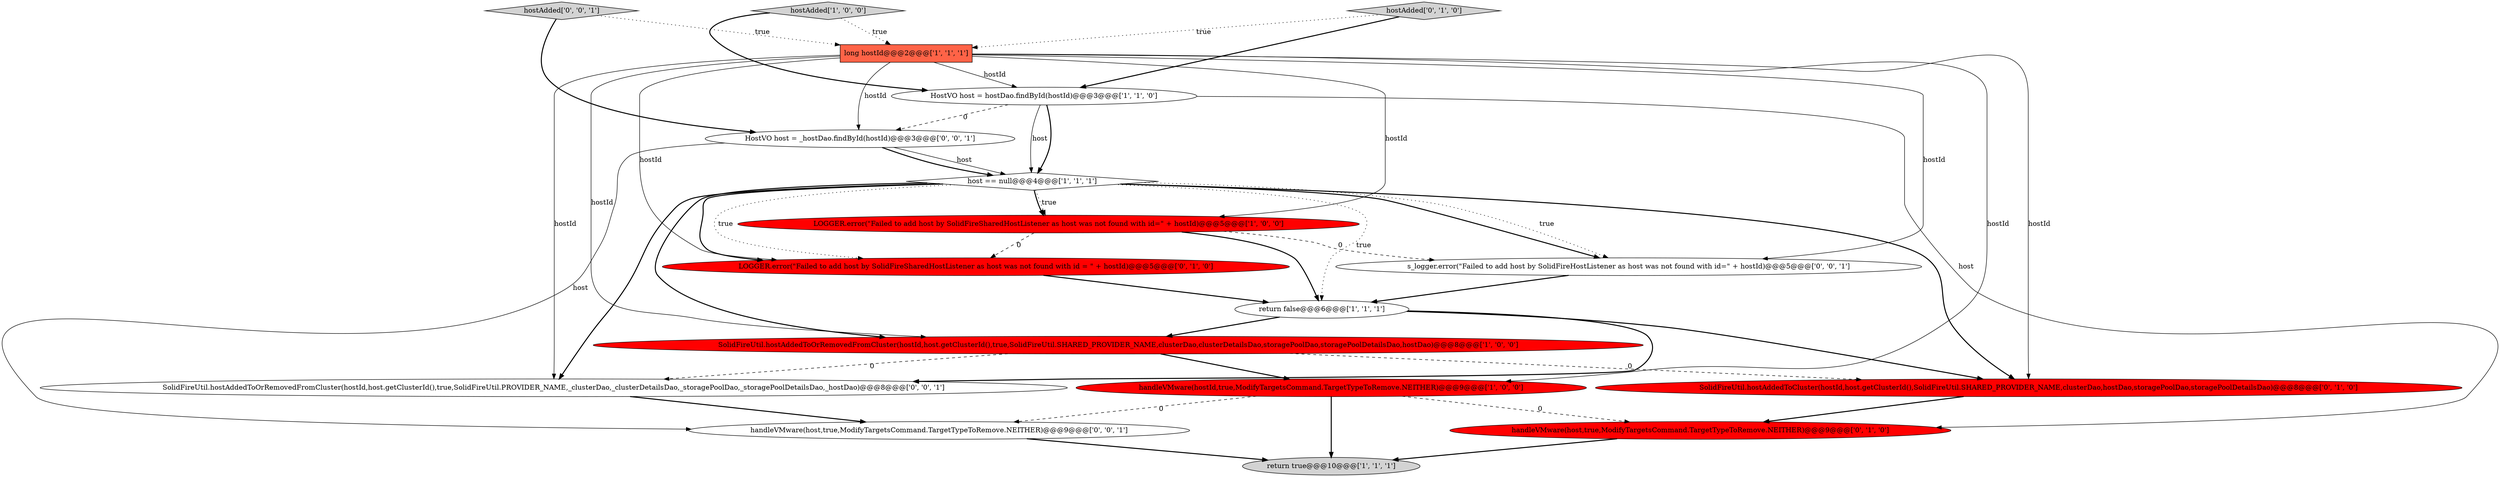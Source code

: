 digraph {
11 [style = filled, label = "LOGGER.error(\"Failed to add host by SolidFireSharedHostListener as host was not found with id = \" + hostId)@@@5@@@['0', '1', '0']", fillcolor = red, shape = ellipse image = "AAA1AAABBB2BBB"];
8 [style = filled, label = "HostVO host = hostDao.findById(hostId)@@@3@@@['1', '1', '0']", fillcolor = white, shape = ellipse image = "AAA0AAABBB1BBB"];
4 [style = filled, label = "handleVMware(hostId,true,ModifyTargetsCommand.TargetTypeToRemove.NEITHER)@@@9@@@['1', '0', '0']", fillcolor = red, shape = ellipse image = "AAA1AAABBB1BBB"];
5 [style = filled, label = "LOGGER.error(\"Failed to add host by SolidFireSharedHostListener as host was not found with id=\" + hostId)@@@5@@@['1', '0', '0']", fillcolor = red, shape = ellipse image = "AAA1AAABBB1BBB"];
10 [style = filled, label = "hostAdded['0', '1', '0']", fillcolor = lightgray, shape = diamond image = "AAA0AAABBB2BBB"];
6 [style = filled, label = "return false@@@6@@@['1', '1', '1']", fillcolor = white, shape = ellipse image = "AAA0AAABBB1BBB"];
13 [style = filled, label = "s_logger.error(\"Failed to add host by SolidFireHostListener as host was not found with id=\" + hostId)@@@5@@@['0', '0', '1']", fillcolor = white, shape = ellipse image = "AAA0AAABBB3BBB"];
2 [style = filled, label = "long hostId@@@2@@@['1', '1', '1']", fillcolor = tomato, shape = box image = "AAA0AAABBB1BBB"];
1 [style = filled, label = "hostAdded['1', '0', '0']", fillcolor = lightgray, shape = diamond image = "AAA0AAABBB1BBB"];
7 [style = filled, label = "host == null@@@4@@@['1', '1', '1']", fillcolor = white, shape = diamond image = "AAA0AAABBB1BBB"];
14 [style = filled, label = "handleVMware(host,true,ModifyTargetsCommand.TargetTypeToRemove.NEITHER)@@@9@@@['0', '0', '1']", fillcolor = white, shape = ellipse image = "AAA0AAABBB3BBB"];
17 [style = filled, label = "hostAdded['0', '0', '1']", fillcolor = lightgray, shape = diamond image = "AAA0AAABBB3BBB"];
12 [style = filled, label = "handleVMware(host,true,ModifyTargetsCommand.TargetTypeToRemove.NEITHER)@@@9@@@['0', '1', '0']", fillcolor = red, shape = ellipse image = "AAA1AAABBB2BBB"];
16 [style = filled, label = "HostVO host = _hostDao.findById(hostId)@@@3@@@['0', '0', '1']", fillcolor = white, shape = ellipse image = "AAA0AAABBB3BBB"];
0 [style = filled, label = "SolidFireUtil.hostAddedToOrRemovedFromCluster(hostId,host.getClusterId(),true,SolidFireUtil.SHARED_PROVIDER_NAME,clusterDao,clusterDetailsDao,storagePoolDao,storagePoolDetailsDao,hostDao)@@@8@@@['1', '0', '0']", fillcolor = red, shape = ellipse image = "AAA1AAABBB1BBB"];
9 [style = filled, label = "SolidFireUtil.hostAddedToCluster(hostId,host.getClusterId(),SolidFireUtil.SHARED_PROVIDER_NAME,clusterDao,hostDao,storagePoolDao,storagePoolDetailsDao)@@@8@@@['0', '1', '0']", fillcolor = red, shape = ellipse image = "AAA1AAABBB2BBB"];
3 [style = filled, label = "return true@@@10@@@['1', '1', '1']", fillcolor = lightgray, shape = ellipse image = "AAA0AAABBB1BBB"];
15 [style = filled, label = "SolidFireUtil.hostAddedToOrRemovedFromCluster(hostId,host.getClusterId(),true,SolidFireUtil.PROVIDER_NAME,_clusterDao,_clusterDetailsDao,_storagePoolDao,_storagePoolDetailsDao,_hostDao)@@@8@@@['0', '0', '1']", fillcolor = white, shape = ellipse image = "AAA0AAABBB3BBB"];
7->13 [style = bold, label=""];
5->13 [style = dashed, label="0"];
14->3 [style = bold, label=""];
4->3 [style = bold, label=""];
7->6 [style = dotted, label="true"];
8->16 [style = dashed, label="0"];
7->11 [style = bold, label=""];
1->8 [style = bold, label=""];
15->14 [style = bold, label=""];
16->14 [style = solid, label="host"];
8->12 [style = solid, label="host"];
16->7 [style = solid, label="host"];
7->13 [style = dotted, label="true"];
11->6 [style = bold, label=""];
2->9 [style = solid, label="hostId"];
16->7 [style = bold, label=""];
0->15 [style = dashed, label="0"];
7->0 [style = bold, label=""];
6->0 [style = bold, label=""];
6->15 [style = bold, label=""];
8->7 [style = bold, label=""];
4->12 [style = dashed, label="0"];
7->5 [style = dotted, label="true"];
7->9 [style = bold, label=""];
7->5 [style = bold, label=""];
2->8 [style = solid, label="hostId"];
5->6 [style = bold, label=""];
10->8 [style = bold, label=""];
7->11 [style = dotted, label="true"];
5->11 [style = dashed, label="0"];
10->2 [style = dotted, label="true"];
0->4 [style = bold, label=""];
2->13 [style = solid, label="hostId"];
2->11 [style = solid, label="hostId"];
7->15 [style = bold, label=""];
2->15 [style = solid, label="hostId"];
4->14 [style = dashed, label="0"];
17->2 [style = dotted, label="true"];
12->3 [style = bold, label=""];
2->0 [style = solid, label="hostId"];
9->12 [style = bold, label=""];
2->5 [style = solid, label="hostId"];
13->6 [style = bold, label=""];
6->9 [style = bold, label=""];
1->2 [style = dotted, label="true"];
2->16 [style = solid, label="hostId"];
0->9 [style = dashed, label="0"];
2->4 [style = solid, label="hostId"];
8->7 [style = solid, label="host"];
17->16 [style = bold, label=""];
}

